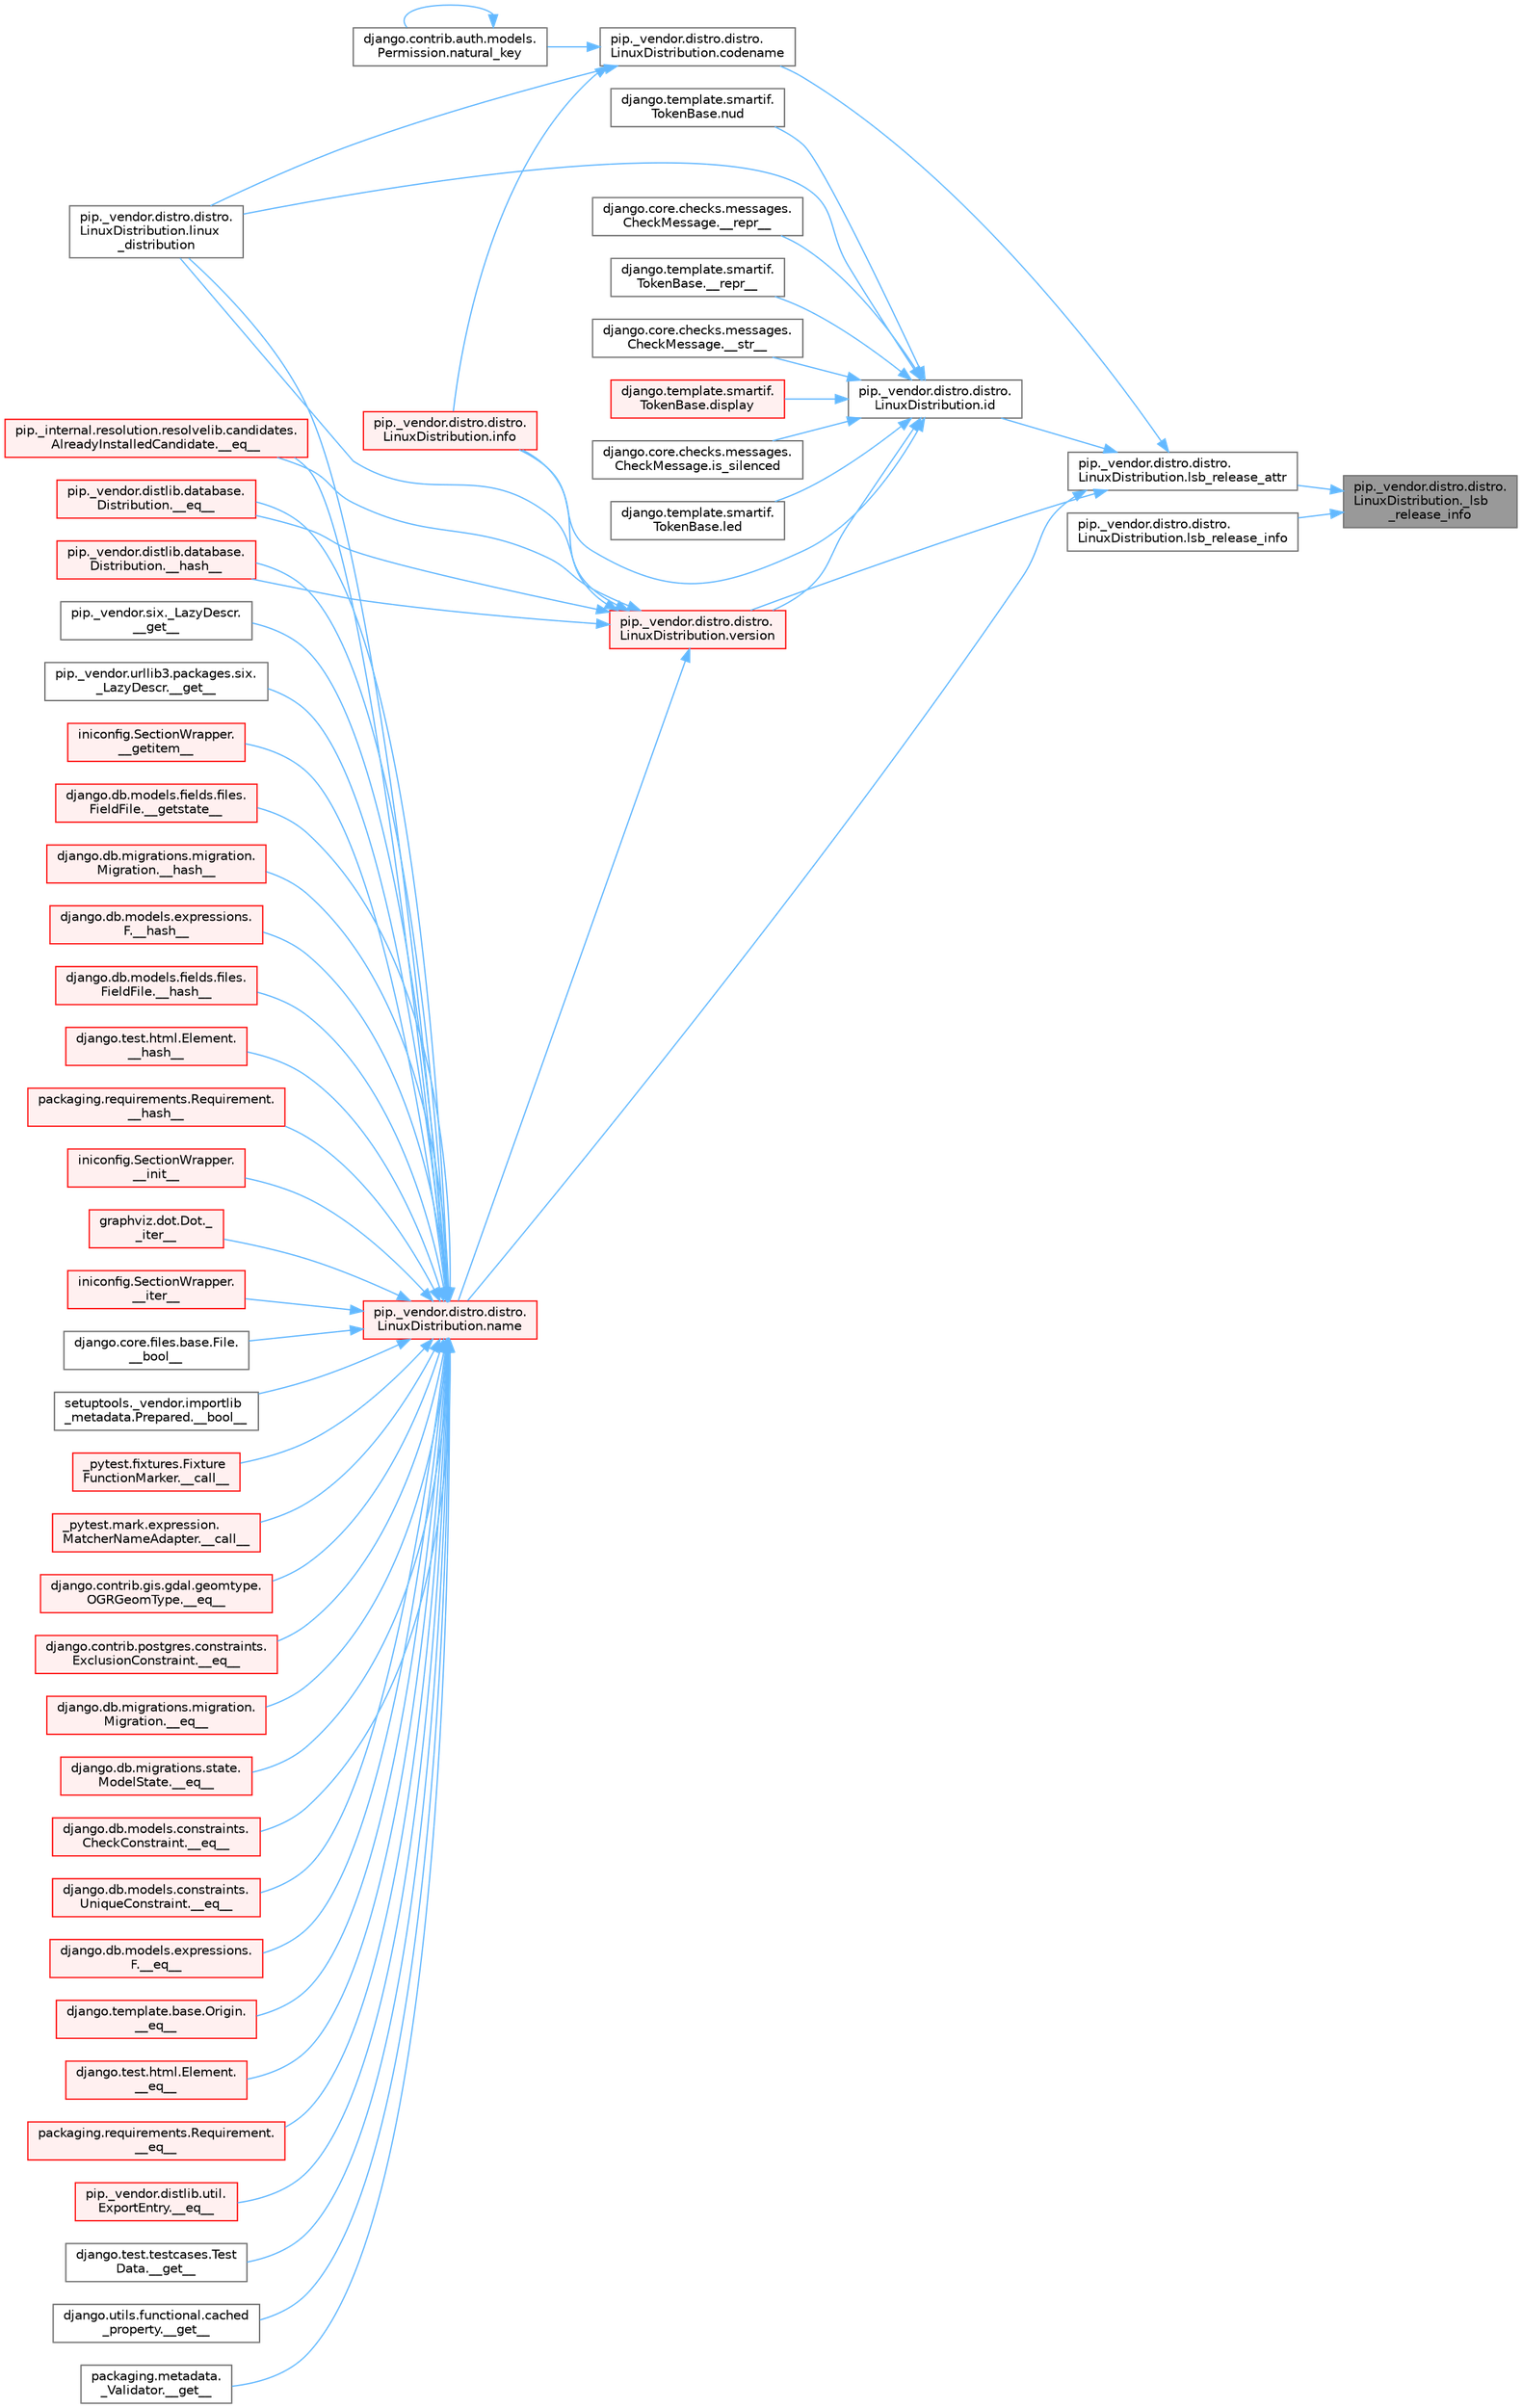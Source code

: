 digraph "pip._vendor.distro.distro.LinuxDistribution._lsb_release_info"
{
 // LATEX_PDF_SIZE
  bgcolor="transparent";
  edge [fontname=Helvetica,fontsize=10,labelfontname=Helvetica,labelfontsize=10];
  node [fontname=Helvetica,fontsize=10,shape=box,height=0.2,width=0.4];
  rankdir="RL";
  Node1 [id="Node000001",label="pip._vendor.distro.distro.\lLinuxDistribution._lsb\l_release_info",height=0.2,width=0.4,color="gray40", fillcolor="grey60", style="filled", fontcolor="black",tooltip=" "];
  Node1 -> Node2 [id="edge1_Node000001_Node000002",dir="back",color="steelblue1",style="solid",tooltip=" "];
  Node2 [id="Node000002",label="pip._vendor.distro.distro.\lLinuxDistribution.lsb_release_attr",height=0.2,width=0.4,color="grey40", fillcolor="white", style="filled",URL="$classpip_1_1__vendor_1_1distro_1_1distro_1_1_linux_distribution.html#a3e181ce742dc66ccfcf15ef2d404861c",tooltip=" "];
  Node2 -> Node3 [id="edge2_Node000002_Node000003",dir="back",color="steelblue1",style="solid",tooltip=" "];
  Node3 [id="Node000003",label="pip._vendor.distro.distro.\lLinuxDistribution.codename",height=0.2,width=0.4,color="grey40", fillcolor="white", style="filled",URL="$classpip_1_1__vendor_1_1distro_1_1distro_1_1_linux_distribution.html#a0358d9d8b02ce55672f3571d2cb6cdc7",tooltip=" "];
  Node3 -> Node4 [id="edge3_Node000003_Node000004",dir="back",color="steelblue1",style="solid",tooltip=" "];
  Node4 [id="Node000004",label="pip._vendor.distro.distro.\lLinuxDistribution.info",height=0.2,width=0.4,color="red", fillcolor="#FFF0F0", style="filled",URL="$classpip_1_1__vendor_1_1distro_1_1distro_1_1_linux_distribution.html#a006af842ff29a5797a718d5b6f853c95",tooltip=" "];
  Node3 -> Node2328 [id="edge4_Node000003_Node002328",dir="back",color="steelblue1",style="solid",tooltip=" "];
  Node2328 [id="Node002328",label="pip._vendor.distro.distro.\lLinuxDistribution.linux\l_distribution",height=0.2,width=0.4,color="grey40", fillcolor="white", style="filled",URL="$classpip_1_1__vendor_1_1distro_1_1distro_1_1_linux_distribution.html#a3babc6762bf16e331f59bf3b90d820ee",tooltip=" "];
  Node3 -> Node3181 [id="edge5_Node000003_Node003181",dir="back",color="steelblue1",style="solid",tooltip=" "];
  Node3181 [id="Node003181",label="django.contrib.auth.models.\lPermission.natural_key",height=0.2,width=0.4,color="grey40", fillcolor="white", style="filled",URL="$classdjango_1_1contrib_1_1auth_1_1models_1_1_permission.html#aa4f5b06a57c99a3bd143564cb477c67a",tooltip=" "];
  Node3181 -> Node3181 [id="edge6_Node003181_Node003181",dir="back",color="steelblue1",style="solid",tooltip=" "];
  Node2 -> Node3182 [id="edge7_Node000002_Node003182",dir="back",color="steelblue1",style="solid",tooltip=" "];
  Node3182 [id="Node003182",label="pip._vendor.distro.distro.\lLinuxDistribution.id",height=0.2,width=0.4,color="grey40", fillcolor="white", style="filled",URL="$classpip_1_1__vendor_1_1distro_1_1distro_1_1_linux_distribution.html#aec57d97b3bd82778371db7afa1d5b877",tooltip=" "];
  Node3182 -> Node3183 [id="edge8_Node003182_Node003183",dir="back",color="steelblue1",style="solid",tooltip=" "];
  Node3183 [id="Node003183",label="django.core.checks.messages.\lCheckMessage.__repr__",height=0.2,width=0.4,color="grey40", fillcolor="white", style="filled",URL="$classdjango_1_1core_1_1checks_1_1messages_1_1_check_message.html#aacd437544c605df73955ce188f1ec16c",tooltip=" "];
  Node3182 -> Node3184 [id="edge9_Node003182_Node003184",dir="back",color="steelblue1",style="solid",tooltip=" "];
  Node3184 [id="Node003184",label="django.template.smartif.\lTokenBase.__repr__",height=0.2,width=0.4,color="grey40", fillcolor="white", style="filled",URL="$classdjango_1_1template_1_1smartif_1_1_token_base.html#a8ee61204df12d80d48cdb6e41f74b94c",tooltip=" "];
  Node3182 -> Node3185 [id="edge10_Node003182_Node003185",dir="back",color="steelblue1",style="solid",tooltip=" "];
  Node3185 [id="Node003185",label="django.core.checks.messages.\lCheckMessage.__str__",height=0.2,width=0.4,color="grey40", fillcolor="white", style="filled",URL="$classdjango_1_1core_1_1checks_1_1messages_1_1_check_message.html#a5a594547b767061367294e697ac8af32",tooltip=" "];
  Node3182 -> Node3186 [id="edge11_Node003182_Node003186",dir="back",color="steelblue1",style="solid",tooltip=" "];
  Node3186 [id="Node003186",label="django.template.smartif.\lTokenBase.display",height=0.2,width=0.4,color="red", fillcolor="#FFF0F0", style="filled",URL="$classdjango_1_1template_1_1smartif_1_1_token_base.html#af8ccd5b8a53d5f0cd5f3f3e853752070",tooltip=" "];
  Node3182 -> Node4 [id="edge12_Node003182_Node000004",dir="back",color="steelblue1",style="solid",tooltip=" "];
  Node3182 -> Node3187 [id="edge13_Node003182_Node003187",dir="back",color="steelblue1",style="solid",tooltip=" "];
  Node3187 [id="Node003187",label="django.core.checks.messages.\lCheckMessage.is_silenced",height=0.2,width=0.4,color="grey40", fillcolor="white", style="filled",URL="$classdjango_1_1core_1_1checks_1_1messages_1_1_check_message.html#a060352835bfe4fe7ba9558592c1cc04f",tooltip=" "];
  Node3182 -> Node3188 [id="edge14_Node003182_Node003188",dir="back",color="steelblue1",style="solid",tooltip=" "];
  Node3188 [id="Node003188",label="django.template.smartif.\lTokenBase.led",height=0.2,width=0.4,color="grey40", fillcolor="white", style="filled",URL="$classdjango_1_1template_1_1smartif_1_1_token_base.html#aa7547de5b3294682f4ce0a9abbb26756",tooltip=" "];
  Node3182 -> Node2328 [id="edge15_Node003182_Node002328",dir="back",color="steelblue1",style="solid",tooltip=" "];
  Node3182 -> Node3189 [id="edge16_Node003182_Node003189",dir="back",color="steelblue1",style="solid",tooltip=" "];
  Node3189 [id="Node003189",label="django.template.smartif.\lTokenBase.nud",height=0.2,width=0.4,color="grey40", fillcolor="white", style="filled",URL="$classdjango_1_1template_1_1smartif_1_1_token_base.html#ad1a7cd0a1aea26a6cc69c4973e1d7e76",tooltip=" "];
  Node3182 -> Node3190 [id="edge17_Node003182_Node003190",dir="back",color="steelblue1",style="solid",tooltip=" "];
  Node3190 [id="Node003190",label="pip._vendor.distro.distro.\lLinuxDistribution.version",height=0.2,width=0.4,color="red", fillcolor="#FFF0F0", style="filled",URL="$classpip_1_1__vendor_1_1distro_1_1distro_1_1_linux_distribution.html#a35f4d1557d49774f4cb5c3f52fca0676",tooltip=" "];
  Node3190 -> Node969 [id="edge18_Node003190_Node000969",dir="back",color="steelblue1",style="solid",tooltip=" "];
  Node969 [id="Node000969",label="pip._internal.resolution.resolvelib.candidates.\lAlreadyInstalledCandidate.__eq__",height=0.2,width=0.4,color="red", fillcolor="#FFF0F0", style="filled",URL="$classpip_1_1__internal_1_1resolution_1_1resolvelib_1_1candidates_1_1_already_installed_candidate.html#a94393be14236fb68b64ac2b9f1e89d53",tooltip=" "];
  Node3190 -> Node970 [id="edge19_Node003190_Node000970",dir="back",color="steelblue1",style="solid",tooltip=" "];
  Node970 [id="Node000970",label="pip._vendor.distlib.database.\lDistribution.__eq__",height=0.2,width=0.4,color="red", fillcolor="#FFF0F0", style="filled",URL="$classpip_1_1__vendor_1_1distlib_1_1database_1_1_distribution.html#aba7030b239fad6f8faac6fcb9bec27c2",tooltip=" "];
  Node3190 -> Node984 [id="edge20_Node003190_Node000984",dir="back",color="steelblue1",style="solid",tooltip=" "];
  Node984 [id="Node000984",label="pip._vendor.distlib.database.\lDistribution.__hash__",height=0.2,width=0.4,color="red", fillcolor="#FFF0F0", style="filled",URL="$classpip_1_1__vendor_1_1distlib_1_1database_1_1_distribution.html#af9d117c9909f8cbf07f12c723b145c3b",tooltip=" "];
  Node3190 -> Node4 [id="edge21_Node003190_Node000004",dir="back",color="steelblue1",style="solid",tooltip=" "];
  Node3190 -> Node2328 [id="edge22_Node003190_Node002328",dir="back",color="steelblue1",style="solid",tooltip=" "];
  Node3190 -> Node2844 [id="edge23_Node003190_Node002844",dir="back",color="steelblue1",style="solid",tooltip=" "];
  Node2844 [id="Node002844",label="pip._vendor.distro.distro.\lLinuxDistribution.name",height=0.2,width=0.4,color="red", fillcolor="#FFF0F0", style="filled",URL="$classpip_1_1__vendor_1_1distro_1_1distro_1_1_linux_distribution.html#a0f30009e5f86e89a27bd187e8a759e32",tooltip=" "];
  Node2844 -> Node958 [id="edge24_Node002844_Node000958",dir="back",color="steelblue1",style="solid",tooltip=" "];
  Node958 [id="Node000958",label="django.core.files.base.File.\l__bool__",height=0.2,width=0.4,color="grey40", fillcolor="white", style="filled",URL="$classdjango_1_1core_1_1files_1_1base_1_1_file.html#adf07dd46020c7160b2257d9e3da4bc43",tooltip=" "];
  Node2844 -> Node959 [id="edge25_Node002844_Node000959",dir="back",color="steelblue1",style="solid",tooltip=" "];
  Node959 [id="Node000959",label="setuptools._vendor.importlib\l_metadata.Prepared.__bool__",height=0.2,width=0.4,color="grey40", fillcolor="white", style="filled",URL="$classsetuptools_1_1__vendor_1_1importlib__metadata_1_1_prepared.html#a0395661b38fe11742f24c0482962b913",tooltip=" "];
  Node2844 -> Node960 [id="edge26_Node002844_Node000960",dir="back",color="steelblue1",style="solid",tooltip=" "];
  Node960 [id="Node000960",label="_pytest.fixtures.Fixture\lFunctionMarker.__call__",height=0.2,width=0.4,color="red", fillcolor="#FFF0F0", style="filled",URL="$class__pytest_1_1fixtures_1_1_fixture_function_marker.html#acc9c789cb8d19388b24d740159ba305d",tooltip=" "];
  Node2844 -> Node961 [id="edge27_Node002844_Node000961",dir="back",color="steelblue1",style="solid",tooltip=" "];
  Node961 [id="Node000961",label="_pytest.mark.expression.\lMatcherNameAdapter.__call__",height=0.2,width=0.4,color="red", fillcolor="#FFF0F0", style="filled",URL="$class__pytest_1_1mark_1_1expression_1_1_matcher_name_adapter.html#a7ecd7564e2e67d5ac026d25db1466389",tooltip=" "];
  Node2844 -> Node962 [id="edge28_Node002844_Node000962",dir="back",color="steelblue1",style="solid",tooltip=" "];
  Node962 [id="Node000962",label="django.contrib.gis.gdal.geomtype.\lOGRGeomType.__eq__",height=0.2,width=0.4,color="red", fillcolor="#FFF0F0", style="filled",URL="$classdjango_1_1contrib_1_1gis_1_1gdal_1_1geomtype_1_1_o_g_r_geom_type.html#a878253f899634c312b64add448108474",tooltip=" "];
  Node2844 -> Node484 [id="edge29_Node002844_Node000484",dir="back",color="steelblue1",style="solid",tooltip=" "];
  Node484 [id="Node000484",label="django.contrib.postgres.constraints.\lExclusionConstraint.__eq__",height=0.2,width=0.4,color="red", fillcolor="#FFF0F0", style="filled",URL="$classdjango_1_1contrib_1_1postgres_1_1constraints_1_1_exclusion_constraint.html#af496d048323e51177e1239475f9fe47c",tooltip=" "];
  Node2844 -> Node963 [id="edge30_Node002844_Node000963",dir="back",color="steelblue1",style="solid",tooltip=" "];
  Node963 [id="Node000963",label="django.db.migrations.migration.\lMigration.__eq__",height=0.2,width=0.4,color="red", fillcolor="#FFF0F0", style="filled",URL="$classdjango_1_1db_1_1migrations_1_1migration_1_1_migration.html#a0234090d18f01ee0a7a23b98a036ac79",tooltip=" "];
  Node2844 -> Node964 [id="edge31_Node002844_Node000964",dir="back",color="steelblue1",style="solid",tooltip=" "];
  Node964 [id="Node000964",label="django.db.migrations.state.\lModelState.__eq__",height=0.2,width=0.4,color="red", fillcolor="#FFF0F0", style="filled",URL="$classdjango_1_1db_1_1migrations_1_1state_1_1_model_state.html#ae338faa36574cfa53f86dac5ac80176d",tooltip=" "];
  Node2844 -> Node748 [id="edge32_Node002844_Node000748",dir="back",color="steelblue1",style="solid",tooltip=" "];
  Node748 [id="Node000748",label="django.db.models.constraints.\lCheckConstraint.__eq__",height=0.2,width=0.4,color="red", fillcolor="#FFF0F0", style="filled",URL="$classdjango_1_1db_1_1models_1_1constraints_1_1_check_constraint.html#a55875a553e53009967129f8b8a269475",tooltip=" "];
  Node2844 -> Node485 [id="edge33_Node002844_Node000485",dir="back",color="steelblue1",style="solid",tooltip=" "];
  Node485 [id="Node000485",label="django.db.models.constraints.\lUniqueConstraint.__eq__",height=0.2,width=0.4,color="red", fillcolor="#FFF0F0", style="filled",URL="$classdjango_1_1db_1_1models_1_1constraints_1_1_unique_constraint.html#a1a877e5c6def4673a480b3fd44e3ad19",tooltip=" "];
  Node2844 -> Node965 [id="edge34_Node002844_Node000965",dir="back",color="steelblue1",style="solid",tooltip=" "];
  Node965 [id="Node000965",label="django.db.models.expressions.\lF.__eq__",height=0.2,width=0.4,color="red", fillcolor="#FFF0F0", style="filled",URL="$classdjango_1_1db_1_1models_1_1expressions_1_1_f.html#ae5a4762383529ca2924f76683eede0d2",tooltip=" "];
  Node2844 -> Node966 [id="edge35_Node002844_Node000966",dir="back",color="steelblue1",style="solid",tooltip=" "];
  Node966 [id="Node000966",label="django.template.base.Origin.\l__eq__",height=0.2,width=0.4,color="red", fillcolor="#FFF0F0", style="filled",URL="$classdjango_1_1template_1_1base_1_1_origin.html#aceaf6f15e79a904eef75db1caa454d5c",tooltip=" "];
  Node2844 -> Node967 [id="edge36_Node002844_Node000967",dir="back",color="steelblue1",style="solid",tooltip=" "];
  Node967 [id="Node000967",label="django.test.html.Element.\l__eq__",height=0.2,width=0.4,color="red", fillcolor="#FFF0F0", style="filled",URL="$classdjango_1_1test_1_1html_1_1_element.html#a287e83f2ae4a6f13b9e00d7b70ee5d47",tooltip=" "];
  Node2844 -> Node968 [id="edge37_Node002844_Node000968",dir="back",color="steelblue1",style="solid",tooltip=" "];
  Node968 [id="Node000968",label="packaging.requirements.Requirement.\l__eq__",height=0.2,width=0.4,color="red", fillcolor="#FFF0F0", style="filled",URL="$classpackaging_1_1requirements_1_1_requirement.html#ae285c586a0e8b9e700b0f5f25e2c2671",tooltip=" "];
  Node2844 -> Node969 [id="edge38_Node002844_Node000969",dir="back",color="steelblue1",style="solid",tooltip=" "];
  Node2844 -> Node970 [id="edge39_Node002844_Node000970",dir="back",color="steelblue1",style="solid",tooltip=" "];
  Node2844 -> Node971 [id="edge40_Node002844_Node000971",dir="back",color="steelblue1",style="solid",tooltip=" "];
  Node971 [id="Node000971",label="pip._vendor.distlib.util.\lExportEntry.__eq__",height=0.2,width=0.4,color="red", fillcolor="#FFF0F0", style="filled",URL="$classpip_1_1__vendor_1_1distlib_1_1util_1_1_export_entry.html#a0fb0e6e2d6aa56973f97290b051c5709",tooltip=" "];
  Node2844 -> Node78 [id="edge41_Node002844_Node000078",dir="back",color="steelblue1",style="solid",tooltip=" "];
  Node78 [id="Node000078",label="django.test.testcases.Test\lData.__get__",height=0.2,width=0.4,color="grey40", fillcolor="white", style="filled",URL="$classdjango_1_1test_1_1testcases_1_1_test_data.html#a6b90c1a9262cf266d34b5e5faa257454",tooltip=" "];
  Node2844 -> Node972 [id="edge42_Node002844_Node000972",dir="back",color="steelblue1",style="solid",tooltip=" "];
  Node972 [id="Node000972",label="django.utils.functional.cached\l_property.__get__",height=0.2,width=0.4,color="grey40", fillcolor="white", style="filled",URL="$classdjango_1_1utils_1_1functional_1_1cached__property.html#aea06f0393fa1ebeb0e878b1df50e0ea6",tooltip=" "];
  Node2844 -> Node973 [id="edge43_Node002844_Node000973",dir="back",color="steelblue1",style="solid",tooltip=" "];
  Node973 [id="Node000973",label="packaging.metadata.\l_Validator.__get__",height=0.2,width=0.4,color="grey40", fillcolor="white", style="filled",URL="$classpackaging_1_1metadata_1_1___validator.html#aee57fdc6ee4e64af0551e761a2339d22",tooltip=" "];
  Node2844 -> Node974 [id="edge44_Node002844_Node000974",dir="back",color="steelblue1",style="solid",tooltip=" "];
  Node974 [id="Node000974",label="pip._vendor.six._LazyDescr.\l__get__",height=0.2,width=0.4,color="grey40", fillcolor="white", style="filled",URL="$classpip_1_1__vendor_1_1six_1_1___lazy_descr.html#aeb559285af794a2be524d8e532244a3e",tooltip=" "];
  Node2844 -> Node975 [id="edge45_Node002844_Node000975",dir="back",color="steelblue1",style="solid",tooltip=" "];
  Node975 [id="Node000975",label="pip._vendor.urllib3.packages.six.\l_LazyDescr.__get__",height=0.2,width=0.4,color="grey40", fillcolor="white", style="filled",URL="$classpip_1_1__vendor_1_1urllib3_1_1packages_1_1six_1_1___lazy_descr.html#a08ccd0501dd1c57d35df463db038355d",tooltip=" "];
  Node2844 -> Node976 [id="edge46_Node002844_Node000976",dir="back",color="steelblue1",style="solid",tooltip=" "];
  Node976 [id="Node000976",label="iniconfig.SectionWrapper.\l__getitem__",height=0.2,width=0.4,color="red", fillcolor="#FFF0F0", style="filled",URL="$classiniconfig_1_1_section_wrapper.html#a3fc976958f26ef38b05fa3a8e6df2a4e",tooltip=" "];
  Node2844 -> Node977 [id="edge47_Node002844_Node000977",dir="back",color="steelblue1",style="solid",tooltip=" "];
  Node977 [id="Node000977",label="django.db.models.fields.files.\lFieldFile.__getstate__",height=0.2,width=0.4,color="red", fillcolor="#FFF0F0", style="filled",URL="$classdjango_1_1db_1_1models_1_1fields_1_1files_1_1_field_file.html#abe72652d5f16633f345ef032fd8e3b5c",tooltip=" "];
  Node2844 -> Node979 [id="edge48_Node002844_Node000979",dir="back",color="steelblue1",style="solid",tooltip=" "];
  Node979 [id="Node000979",label="django.db.migrations.migration.\lMigration.__hash__",height=0.2,width=0.4,color="red", fillcolor="#FFF0F0", style="filled",URL="$classdjango_1_1db_1_1migrations_1_1migration_1_1_migration.html#aae8f7f62ce57be42f7b5af2e49edf919",tooltip=" "];
  Node2844 -> Node980 [id="edge49_Node002844_Node000980",dir="back",color="steelblue1",style="solid",tooltip=" "];
  Node980 [id="Node000980",label="django.db.models.expressions.\lF.__hash__",height=0.2,width=0.4,color="red", fillcolor="#FFF0F0", style="filled",URL="$classdjango_1_1db_1_1models_1_1expressions_1_1_f.html#a6431516addfd350b0b6ed0e51165f7c1",tooltip=" "];
  Node2844 -> Node981 [id="edge50_Node002844_Node000981",dir="back",color="steelblue1",style="solid",tooltip=" "];
  Node981 [id="Node000981",label="django.db.models.fields.files.\lFieldFile.__hash__",height=0.2,width=0.4,color="red", fillcolor="#FFF0F0", style="filled",URL="$classdjango_1_1db_1_1models_1_1fields_1_1files_1_1_field_file.html#a3d0916f2296d973216a37e30a933c401",tooltip=" "];
  Node2844 -> Node982 [id="edge51_Node002844_Node000982",dir="back",color="steelblue1",style="solid",tooltip=" "];
  Node982 [id="Node000982",label="django.test.html.Element.\l__hash__",height=0.2,width=0.4,color="red", fillcolor="#FFF0F0", style="filled",URL="$classdjango_1_1test_1_1html_1_1_element.html#a9e783fdad624f8860a95fe7662ea85f3",tooltip=" "];
  Node2844 -> Node983 [id="edge52_Node002844_Node000983",dir="back",color="steelblue1",style="solid",tooltip=" "];
  Node983 [id="Node000983",label="packaging.requirements.Requirement.\l__hash__",height=0.2,width=0.4,color="red", fillcolor="#FFF0F0", style="filled",URL="$classpackaging_1_1requirements_1_1_requirement.html#a69426ed6e3cc347033b3096195023bfc",tooltip=" "];
  Node2844 -> Node984 [id="edge53_Node002844_Node000984",dir="back",color="steelblue1",style="solid",tooltip=" "];
  Node2844 -> Node985 [id="edge54_Node002844_Node000985",dir="back",color="steelblue1",style="solid",tooltip=" "];
  Node985 [id="Node000985",label="iniconfig.SectionWrapper.\l__init__",height=0.2,width=0.4,color="red", fillcolor="#FFF0F0", style="filled",URL="$classiniconfig_1_1_section_wrapper.html#ac789fd178fa19b9e39994b6f79265620",tooltip=" "];
  Node2844 -> Node986 [id="edge55_Node002844_Node000986",dir="back",color="steelblue1",style="solid",tooltip=" "];
  Node986 [id="Node000986",label="graphviz.dot.Dot._\l_iter__",height=0.2,width=0.4,color="red", fillcolor="#FFF0F0", style="filled",URL="$classgraphviz_1_1dot_1_1_dot.html#ad581ae397ceb7e0bef9698433ce3a2a4",tooltip=" "];
  Node2844 -> Node987 [id="edge56_Node002844_Node000987",dir="back",color="steelblue1",style="solid",tooltip=" "];
  Node987 [id="Node000987",label="iniconfig.SectionWrapper.\l__iter__",height=0.2,width=0.4,color="red", fillcolor="#FFF0F0", style="filled",URL="$classiniconfig_1_1_section_wrapper.html#a7cd33b3569c0daafd76e11dcaf5bfdf2",tooltip=" "];
  Node2844 -> Node2328 [id="edge57_Node002844_Node002328",dir="back",color="steelblue1",style="solid",tooltip=" "];
  Node2 -> Node2844 [id="edge58_Node000002_Node002844",dir="back",color="steelblue1",style="solid",tooltip=" "];
  Node2 -> Node3190 [id="edge59_Node000002_Node003190",dir="back",color="steelblue1",style="solid",tooltip=" "];
  Node1 -> Node3191 [id="edge60_Node000001_Node003191",dir="back",color="steelblue1",style="solid",tooltip=" "];
  Node3191 [id="Node003191",label="pip._vendor.distro.distro.\lLinuxDistribution.lsb_release_info",height=0.2,width=0.4,color="grey40", fillcolor="white", style="filled",URL="$classpip_1_1__vendor_1_1distro_1_1distro_1_1_linux_distribution.html#aad20ac1fb3bb1412756800a41f5762e0",tooltip=" "];
}
